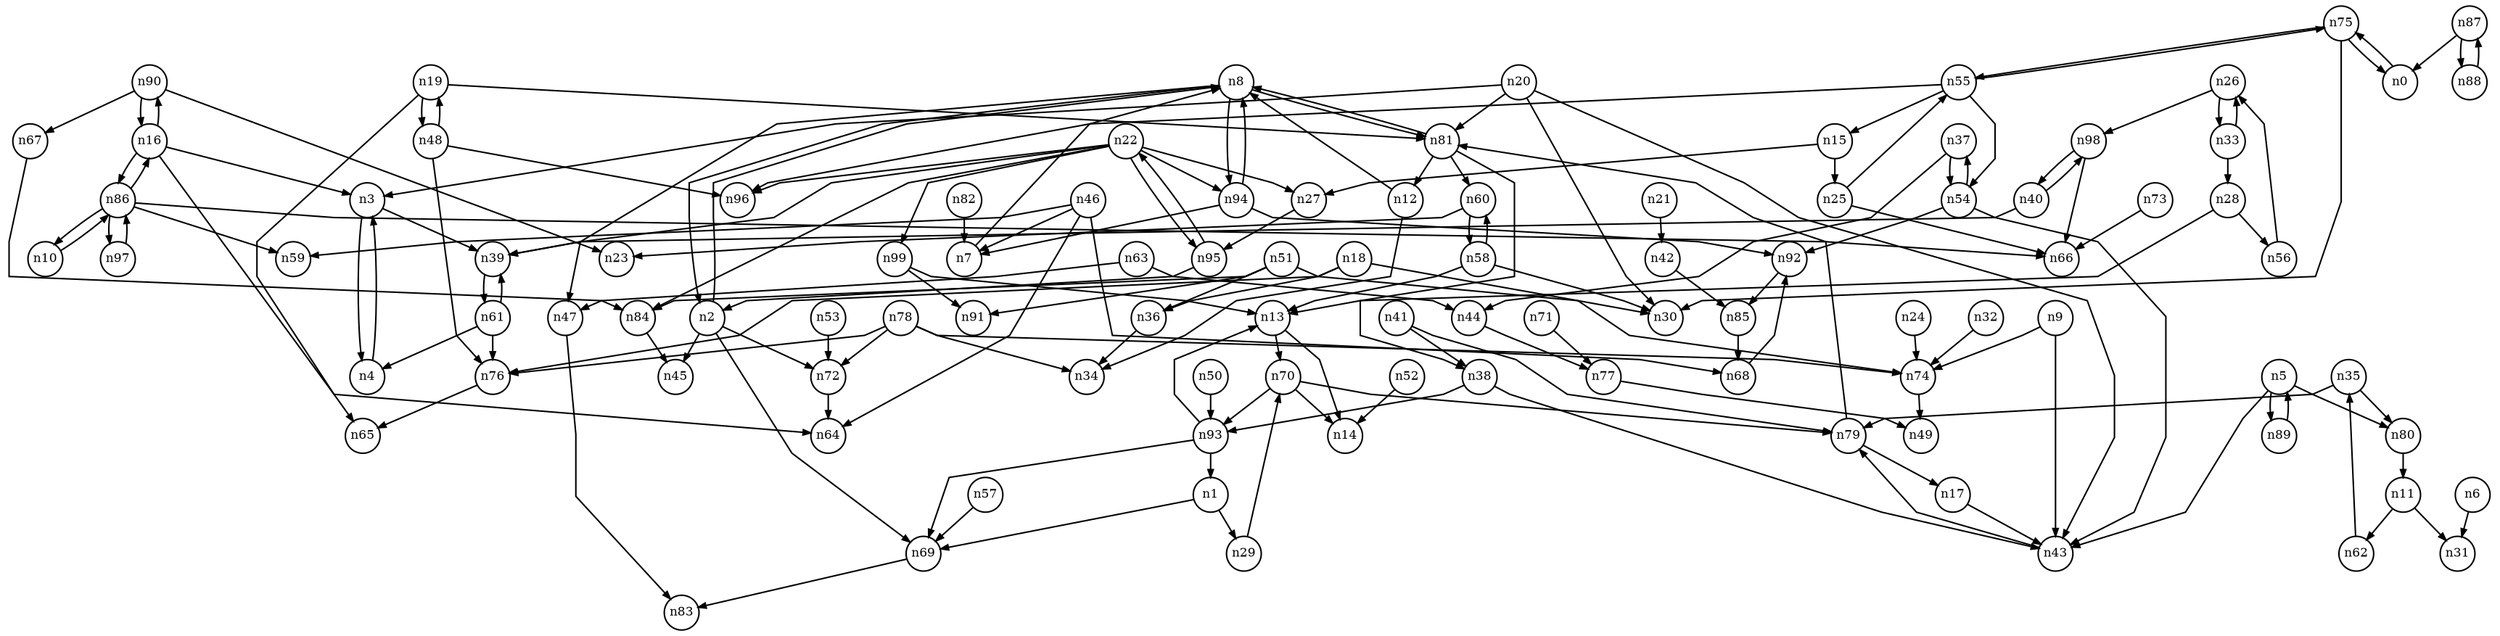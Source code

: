 digraph G{
splines=polyline;
ranksep=0.22;
nodesep=0.22;
nodesize=0.32;
fontsize=8
edge [arrowsize=0.5]
node [fontsize=8 shape=circle width=0.32 fixedsize=shape];

n69 -> n83
n1 -> n69
n1 -> n29
n2 -> n45
n2 -> n69
n2 -> n72
n2 -> n8
n72 -> n64
n4 -> n3
n3 -> n4
n3 -> n39
n39 -> n61
n43 -> n79
n5 -> n43
n5 -> n80
n5 -> n89
n80 -> n11
n6 -> n31
n8 -> n2
n8 -> n47
n8 -> n81
n8 -> n94
n47 -> n83
n81 -> n12
n81 -> n38
n81 -> n60
n81 -> n8
n94 -> n7
n94 -> n92
n94 -> n8
n9 -> n43
n9 -> n74
n74 -> n49
n11 -> n31
n11 -> n62
n12 -> n34
n12 -> n8
n13 -> n14
n13 -> n70
n27 -> n95
n15 -> n27
n15 -> n25
n16 -> n3
n16 -> n64
n16 -> n90
n16 -> n86
n90 -> n23
n90 -> n67
n90 -> n16
n36 -> n34
n18 -> n36
n18 -> n74
n18 -> n76
n76 -> n65
n19 -> n65
n19 -> n81
n19 -> n48
n20 -> n3
n20 -> n30
n20 -> n43
n20 -> n81
n42 -> n85
n21 -> n42
n22 -> n27
n22 -> n39
n22 -> n84
n22 -> n94
n22 -> n96
n22 -> n99
n22 -> n95
n84 -> n45
n99 -> n13
n99 -> n91
n24 -> n74
n55 -> n15
n55 -> n54
n55 -> n96
n55 -> n75
n25 -> n55
n25 -> n66
n33 -> n28
n33 -> n26
n26 -> n33
n26 -> n98
n98 -> n40
n98 -> n66
n28 -> n13
n28 -> n56
n56 -> n26
n70 -> n14
n70 -> n79
n70 -> n93
n29 -> n70
n32 -> n74
n79 -> n17
n79 -> n81
n35 -> n79
n35 -> n80
n44 -> n77
n37 -> n44
n37 -> n54
n38 -> n43
n38 -> n93
n93 -> n1
n93 -> n13
n93 -> n69
n40 -> n39
n40 -> n98
n41 -> n38
n41 -> n79
n85 -> n68
n77 -> n49
n7 -> n8
n46 -> n7
n46 -> n59
n46 -> n64
n46 -> n68
n68 -> n92
n48 -> n19
n48 -> n76
n48 -> n96
n50 -> n93
n51 -> n30
n51 -> n36
n51 -> n84
n51 -> n91
n52 -> n14
n53 -> n72
n54 -> n37
n54 -> n43
n54 -> n92
n92 -> n85
n57 -> n69
n58 -> n13
n58 -> n30
n58 -> n60
n60 -> n23
n60 -> n58
n61 -> n4
n61 -> n39
n61 -> n76
n62 -> n35
n63 -> n44
n63 -> n47
n67 -> n84
n71 -> n77
n73 -> n66
n0 -> n75
n75 -> n0
n75 -> n30
n75 -> n55
n78 -> n34
n78 -> n72
n78 -> n74
n78 -> n76
n17 -> n43
n82 -> n7
n10 -> n86
n86 -> n10
n86 -> n16
n86 -> n59
n86 -> n66
n86 -> n97
n97 -> n86
n87 -> n0
n87 -> n88
n88 -> n87
n89 -> n5
n95 -> n2
n95 -> n22
}
